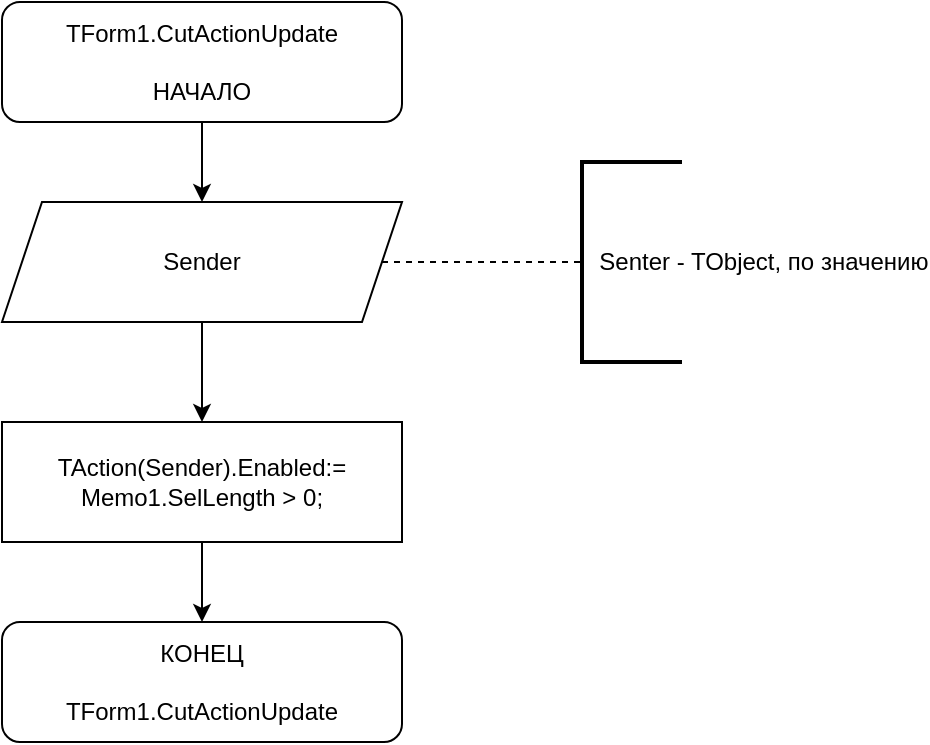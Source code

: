 <mxfile version="14.6.10" type="device"><diagram id="45LkKtQcWbffjWSHLUru" name="Page-1"><mxGraphModel dx="1422" dy="705" grid="1" gridSize="10" guides="1" tooltips="1" connect="1" arrows="1" fold="1" page="1" pageScale="1" pageWidth="827" pageHeight="1169" math="0" shadow="0"><root><mxCell id="0"/><mxCell id="1" parent="0"/><mxCell id="0rEWjUekgKGlzOIYWNni-7" style="edgeStyle=orthogonalEdgeStyle;rounded=0;orthogonalLoop=1;jettySize=auto;html=1;exitX=0.5;exitY=1;exitDx=0;exitDy=0;entryX=0.5;entryY=0;entryDx=0;entryDy=0;" edge="1" parent="1" source="0rEWjUekgKGlzOIYWNni-2" target="0rEWjUekgKGlzOIYWNni-6"><mxGeometry relative="1" as="geometry"/></mxCell><mxCell id="0rEWjUekgKGlzOIYWNni-2" value="TForm1.CutActionUpdate&lt;br&gt;&lt;br&gt;НАЧАЛО" style="rounded=1;whiteSpace=wrap;html=1;" vertex="1" parent="1"><mxGeometry x="40" y="40" width="200" height="60" as="geometry"/></mxCell><mxCell id="0rEWjUekgKGlzOIYWNni-3" style="edgeStyle=orthogonalEdgeStyle;rounded=0;orthogonalLoop=1;jettySize=auto;html=1;exitX=0.5;exitY=1;exitDx=0;exitDy=0;entryX=0.5;entryY=0;entryDx=0;entryDy=0;" edge="1" parent="1" source="0rEWjUekgKGlzOIYWNni-4" target="0rEWjUekgKGlzOIYWNni-5"><mxGeometry relative="1" as="geometry"/></mxCell><mxCell id="0rEWjUekgKGlzOIYWNni-4" value="TAction(Sender).Enabled:= Memo1.SelLength &amp;gt; 0;" style="rounded=0;whiteSpace=wrap;html=1;" vertex="1" parent="1"><mxGeometry x="40" y="250" width="200" height="60" as="geometry"/></mxCell><mxCell id="0rEWjUekgKGlzOIYWNni-5" value="КОНЕЦ&lt;br&gt;&lt;br&gt;TForm1.CutActionUpdate" style="rounded=1;whiteSpace=wrap;html=1;" vertex="1" parent="1"><mxGeometry x="40" y="350" width="200" height="60" as="geometry"/></mxCell><mxCell id="0rEWjUekgKGlzOIYWNni-10" style="edgeStyle=orthogonalEdgeStyle;rounded=0;orthogonalLoop=1;jettySize=auto;html=1;exitX=0.5;exitY=1;exitDx=0;exitDy=0;entryX=0.5;entryY=0;entryDx=0;entryDy=0;" edge="1" parent="1" source="0rEWjUekgKGlzOIYWNni-6" target="0rEWjUekgKGlzOIYWNni-4"><mxGeometry relative="1" as="geometry"/></mxCell><mxCell id="0rEWjUekgKGlzOIYWNni-6" value="Sender" style="shape=parallelogram;perimeter=parallelogramPerimeter;whiteSpace=wrap;html=1;fixedSize=1;" vertex="1" parent="1"><mxGeometry x="40" y="140" width="200" height="60" as="geometry"/></mxCell><mxCell id="0rEWjUekgKGlzOIYWNni-8" value="" style="endArrow=none;dashed=1;html=1;rounded=0;edgeStyle=orthogonalEdgeStyle;" edge="1" parent="1"><mxGeometry width="50" height="50" relative="1" as="geometry"><mxPoint x="230" y="170" as="sourcePoint"/><mxPoint x="330" y="170" as="targetPoint"/></mxGeometry></mxCell><mxCell id="0rEWjUekgKGlzOIYWNni-9" value="&amp;nbsp; Senter - TObject, по значению" style="strokeWidth=2;html=1;shape=mxgraph.flowchart.annotation_1;align=left;pointerEvents=1;" vertex="1" parent="1"><mxGeometry x="330" y="120" width="50" height="100" as="geometry"/></mxCell></root></mxGraphModel></diagram></mxfile>